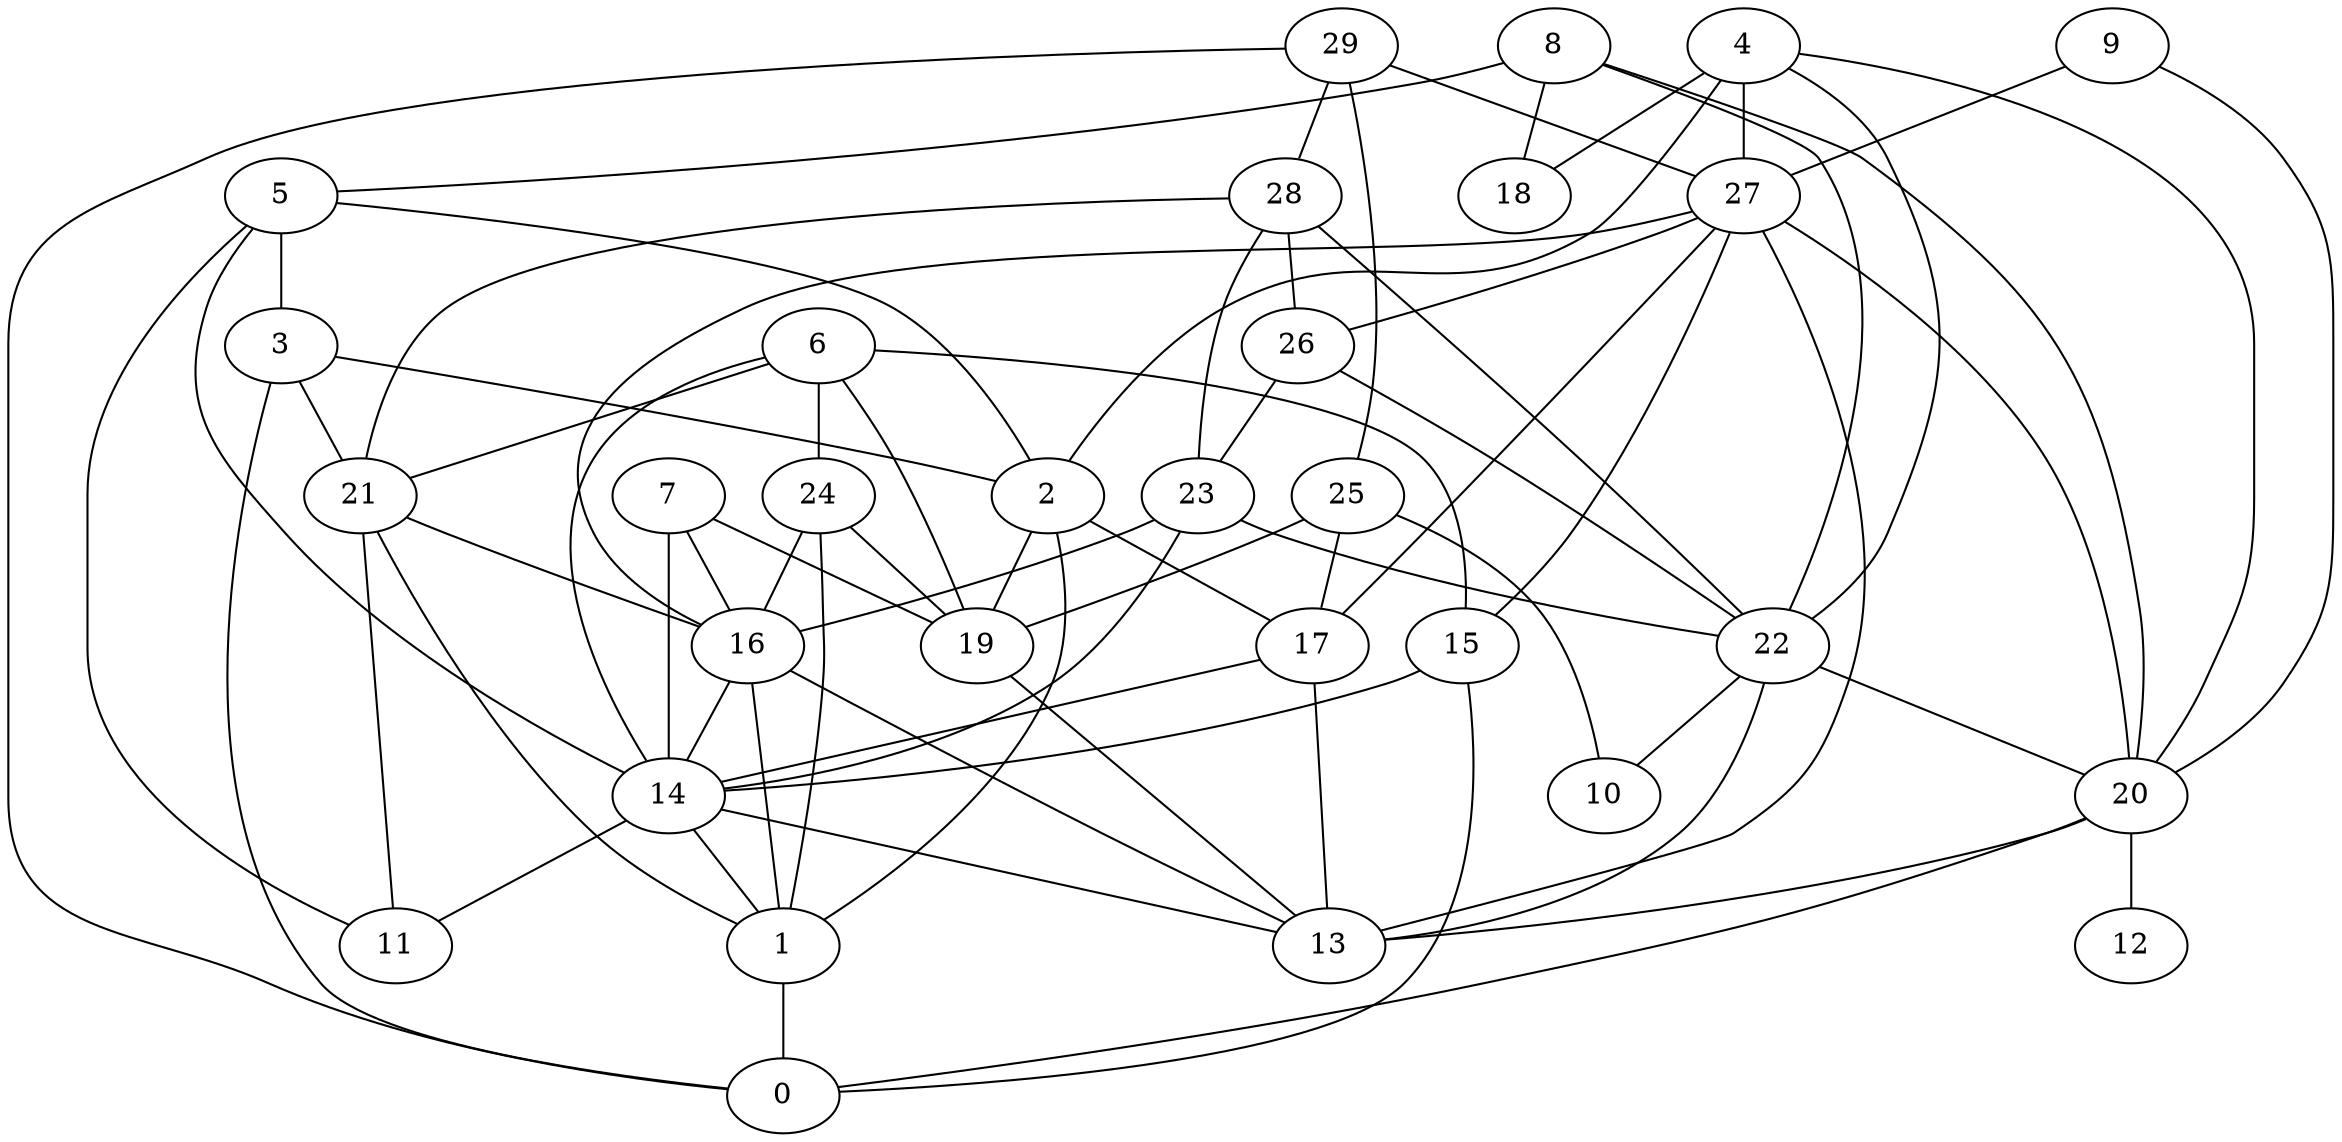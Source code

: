 digraph GG_graph {

subgraph G_graph {
edge [color = black]
"8" -> "20" [dir = none]
"26" -> "23" [dir = none]
"15" -> "14" [dir = none]
"29" -> "28" [dir = none]
"5" -> "3" [dir = none]
"5" -> "2" [dir = none]
"5" -> "11" [dir = none]
"5" -> "14" [dir = none]
"9" -> "20" [dir = none]
"22" -> "10" [dir = none]
"22" -> "20" [dir = none]
"28" -> "23" [dir = none]
"20" -> "12" [dir = none]
"20" -> "13" [dir = none]
"20" -> "0" [dir = none]
"21" -> "16" [dir = none]
"23" -> "14" [dir = none]
"23" -> "22" [dir = none]
"23" -> "16" [dir = none]
"6" -> "19" [dir = none]
"7" -> "16" [dir = none]
"27" -> "26" [dir = none]
"2" -> "17" [dir = none]
"2" -> "19" [dir = none]
"2" -> "1" [dir = none]
"25" -> "10" [dir = none]
"24" -> "1" [dir = none]
"4" -> "18" [dir = none]
"4" -> "22" [dir = none]
"14" -> "1" [dir = none]
"16" -> "1" [dir = none]
"24" -> "16" [dir = none]
"28" -> "22" [dir = none]
"16" -> "14" [dir = none]
"28" -> "21" [dir = none]
"6" -> "15" [dir = none]
"25" -> "19" [dir = none]
"28" -> "26" [dir = none]
"27" -> "17" [dir = none]
"21" -> "1" [dir = none]
"29" -> "27" [dir = none]
"27" -> "13" [dir = none]
"4" -> "20" [dir = none]
"14" -> "11" [dir = none]
"19" -> "13" [dir = none]
"6" -> "24" [dir = none]
"7" -> "19" [dir = none]
"8" -> "22" [dir = none]
"8" -> "5" [dir = none]
"17" -> "14" [dir = none]
"14" -> "13" [dir = none]
"15" -> "0" [dir = none]
"3" -> "2" [dir = none]
"27" -> "16" [dir = none]
"7" -> "14" [dir = none]
"25" -> "17" [dir = none]
"8" -> "18" [dir = none]
"24" -> "19" [dir = none]
"6" -> "14" [dir = none]
"3" -> "0" [dir = none]
"1" -> "0" [dir = none]
"4" -> "2" [dir = none]
"6" -> "21" [dir = none]
"27" -> "20" [dir = none]
"29" -> "25" [dir = none]
"9" -> "27" [dir = none]
"22" -> "13" [dir = none]
"17" -> "13" [dir = none]
"4" -> "27" [dir = none]
"29" -> "0" [dir = none]
"3" -> "21" [dir = none]
"21" -> "11" [dir = none]
"16" -> "13" [dir = none]
"26" -> "22" [dir = none]
"27" -> "15" [dir = none]
}

}
